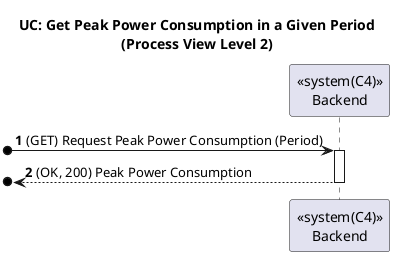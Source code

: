 @startuml
'https://plantuml.com/sequence-diagram

title UC: Get Peak Power Consumption in a Given Period\n(Process View Level 2)
autonumber

participant "<<system(C4)>>\nBackend" as BE

[o-> BE : (GET) Request Peak Power Consumption (Period)
activate BE
[o<-- BE: (OK, 200) Peak Power Consumption
deactivate BE


@enduml
